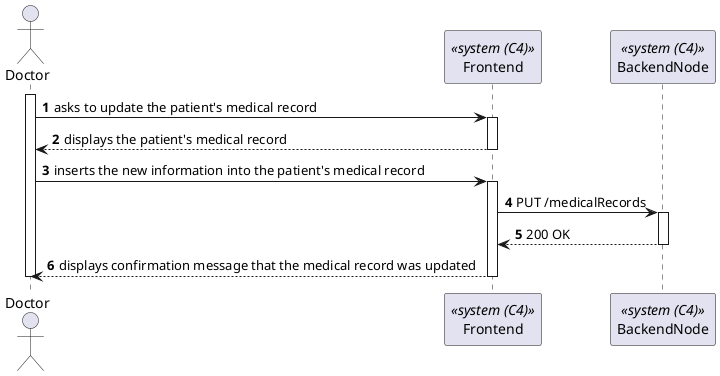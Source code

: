 @startuml process-view
autonumber

actor "Doctor" as Doctor
participant Frontend as "Frontend" <<system (C4)>>
participant Backend as "BackendNode" <<system (C4)>>

activate Doctor
    Doctor -> Frontend : asks to update the patient's medical record
    activate Frontend
        Frontend --> Doctor : displays the patient's medical record
    
    deactivate Frontend
    Doctor -> Frontend : inserts the new information into the patient's medical record
    activate Frontend
    
        Frontend-> Backend : PUT /medicalRecords
        activate Backend
            Frontend <-- Backend : 200 OK
        deactivate Backend
    Frontend --> Doctor : displays confirmation message that the medical record was updated
    
    deactivate Frontend
    deactivate Doctor
@enduml
